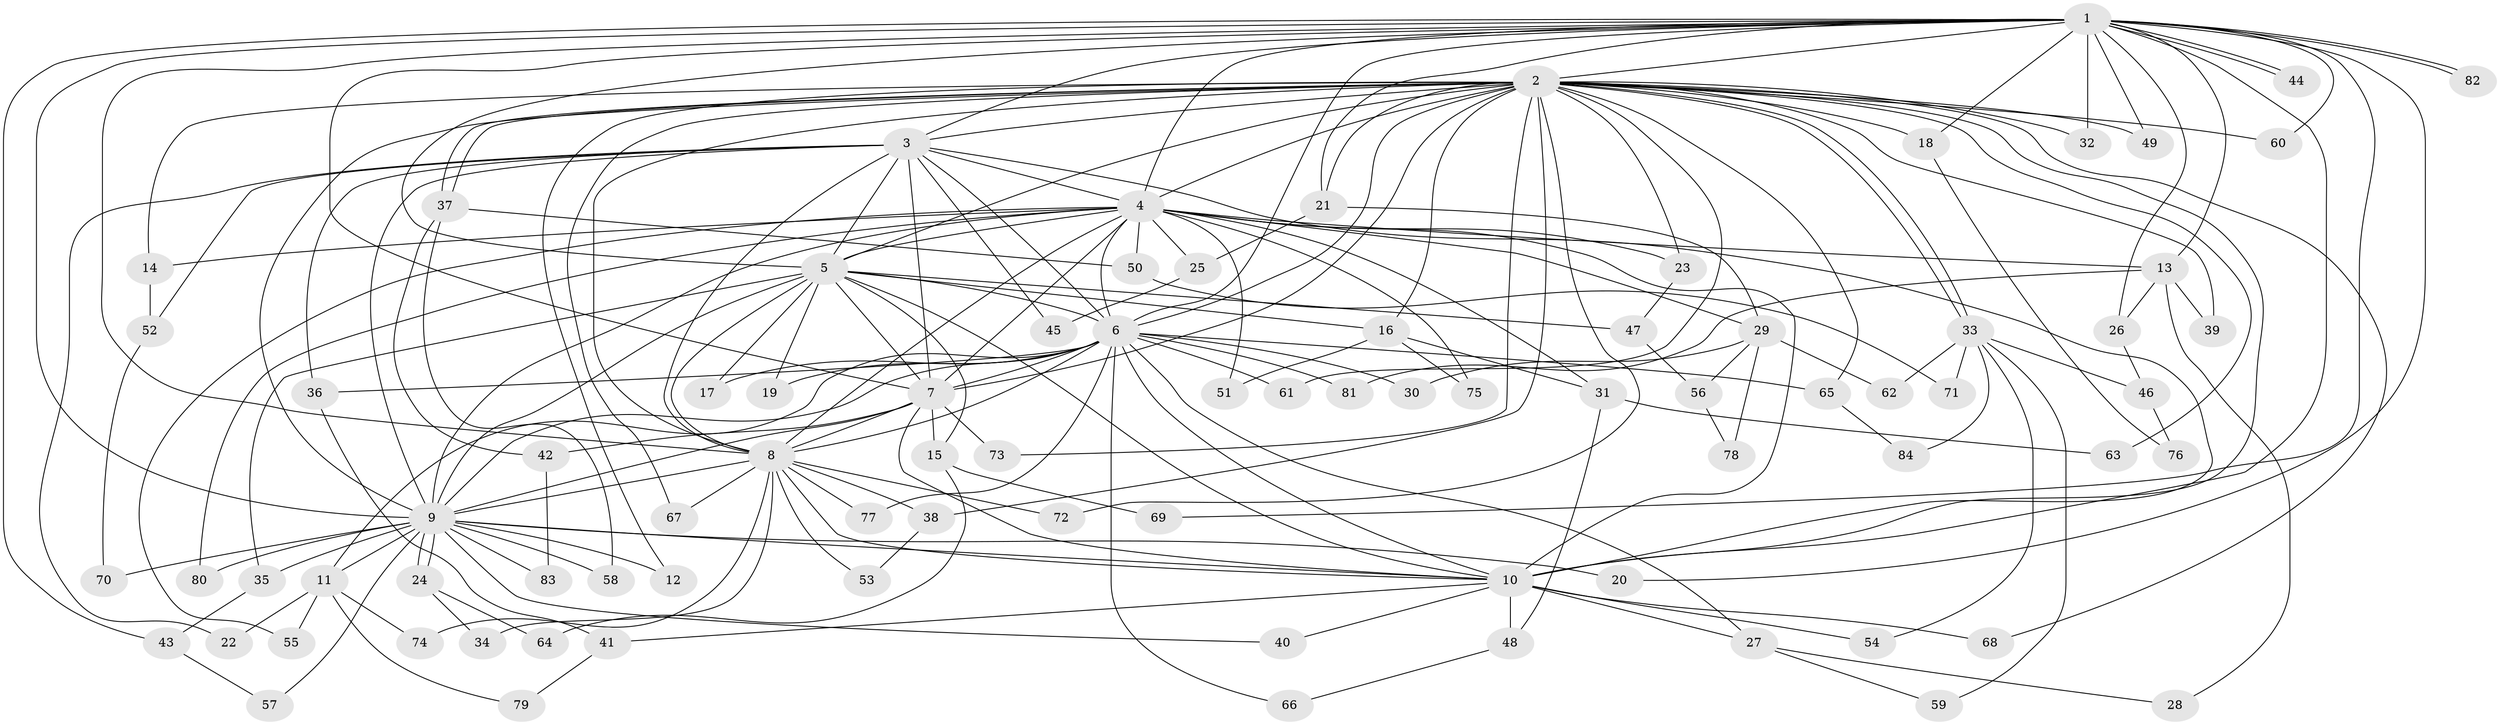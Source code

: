 // coarse degree distribution, {30: 0.01639344262295082, 27: 0.01639344262295082, 18: 0.03278688524590164, 17: 0.01639344262295082, 12: 0.03278688524590164, 9: 0.01639344262295082, 6: 0.04918032786885246, 2: 0.4918032786885246, 4: 0.06557377049180328, 5: 0.04918032786885246, 3: 0.18032786885245902, 1: 0.01639344262295082, 8: 0.01639344262295082}
// Generated by graph-tools (version 1.1) at 2025/51/02/27/25 19:51:44]
// undirected, 84 vertices, 193 edges
graph export_dot {
graph [start="1"]
  node [color=gray90,style=filled];
  1;
  2;
  3;
  4;
  5;
  6;
  7;
  8;
  9;
  10;
  11;
  12;
  13;
  14;
  15;
  16;
  17;
  18;
  19;
  20;
  21;
  22;
  23;
  24;
  25;
  26;
  27;
  28;
  29;
  30;
  31;
  32;
  33;
  34;
  35;
  36;
  37;
  38;
  39;
  40;
  41;
  42;
  43;
  44;
  45;
  46;
  47;
  48;
  49;
  50;
  51;
  52;
  53;
  54;
  55;
  56;
  57;
  58;
  59;
  60;
  61;
  62;
  63;
  64;
  65;
  66;
  67;
  68;
  69;
  70;
  71;
  72;
  73;
  74;
  75;
  76;
  77;
  78;
  79;
  80;
  81;
  82;
  83;
  84;
  1 -- 2;
  1 -- 3;
  1 -- 4;
  1 -- 5;
  1 -- 6;
  1 -- 7;
  1 -- 8;
  1 -- 9;
  1 -- 10;
  1 -- 13;
  1 -- 18;
  1 -- 20;
  1 -- 21;
  1 -- 26;
  1 -- 32;
  1 -- 43;
  1 -- 44;
  1 -- 44;
  1 -- 49;
  1 -- 60;
  1 -- 69;
  1 -- 82;
  1 -- 82;
  2 -- 3;
  2 -- 4;
  2 -- 5;
  2 -- 6;
  2 -- 7;
  2 -- 8;
  2 -- 9;
  2 -- 10;
  2 -- 12;
  2 -- 14;
  2 -- 16;
  2 -- 18;
  2 -- 21;
  2 -- 23;
  2 -- 32;
  2 -- 33;
  2 -- 33;
  2 -- 37;
  2 -- 37;
  2 -- 38;
  2 -- 39;
  2 -- 49;
  2 -- 60;
  2 -- 61;
  2 -- 63;
  2 -- 65;
  2 -- 67;
  2 -- 68;
  2 -- 72;
  2 -- 73;
  3 -- 4;
  3 -- 5;
  3 -- 6;
  3 -- 7;
  3 -- 8;
  3 -- 9;
  3 -- 10;
  3 -- 22;
  3 -- 36;
  3 -- 45;
  3 -- 52;
  4 -- 5;
  4 -- 6;
  4 -- 7;
  4 -- 8;
  4 -- 9;
  4 -- 10;
  4 -- 13;
  4 -- 14;
  4 -- 23;
  4 -- 25;
  4 -- 29;
  4 -- 31;
  4 -- 50;
  4 -- 51;
  4 -- 55;
  4 -- 75;
  4 -- 80;
  5 -- 6;
  5 -- 7;
  5 -- 8;
  5 -- 9;
  5 -- 10;
  5 -- 15;
  5 -- 16;
  5 -- 17;
  5 -- 19;
  5 -- 35;
  5 -- 47;
  6 -- 7;
  6 -- 8;
  6 -- 9;
  6 -- 10;
  6 -- 11;
  6 -- 17;
  6 -- 19;
  6 -- 27;
  6 -- 30;
  6 -- 36;
  6 -- 61;
  6 -- 65;
  6 -- 66;
  6 -- 77;
  6 -- 81;
  7 -- 8;
  7 -- 9;
  7 -- 10;
  7 -- 15;
  7 -- 42;
  7 -- 73;
  8 -- 9;
  8 -- 10;
  8 -- 34;
  8 -- 38;
  8 -- 53;
  8 -- 67;
  8 -- 72;
  8 -- 74;
  8 -- 77;
  9 -- 10;
  9 -- 11;
  9 -- 12;
  9 -- 20;
  9 -- 24;
  9 -- 24;
  9 -- 35;
  9 -- 40;
  9 -- 57;
  9 -- 58;
  9 -- 70;
  9 -- 80;
  9 -- 83;
  10 -- 27;
  10 -- 40;
  10 -- 41;
  10 -- 48;
  10 -- 54;
  10 -- 68;
  11 -- 22;
  11 -- 55;
  11 -- 74;
  11 -- 79;
  13 -- 26;
  13 -- 28;
  13 -- 39;
  13 -- 81;
  14 -- 52;
  15 -- 64;
  15 -- 69;
  16 -- 31;
  16 -- 51;
  16 -- 75;
  18 -- 76;
  21 -- 25;
  21 -- 29;
  23 -- 47;
  24 -- 34;
  24 -- 64;
  25 -- 45;
  26 -- 46;
  27 -- 28;
  27 -- 59;
  29 -- 30;
  29 -- 56;
  29 -- 62;
  29 -- 78;
  31 -- 48;
  31 -- 63;
  33 -- 46;
  33 -- 54;
  33 -- 59;
  33 -- 62;
  33 -- 71;
  33 -- 84;
  35 -- 43;
  36 -- 41;
  37 -- 42;
  37 -- 50;
  37 -- 58;
  38 -- 53;
  41 -- 79;
  42 -- 83;
  43 -- 57;
  46 -- 76;
  47 -- 56;
  48 -- 66;
  50 -- 71;
  52 -- 70;
  56 -- 78;
  65 -- 84;
}
